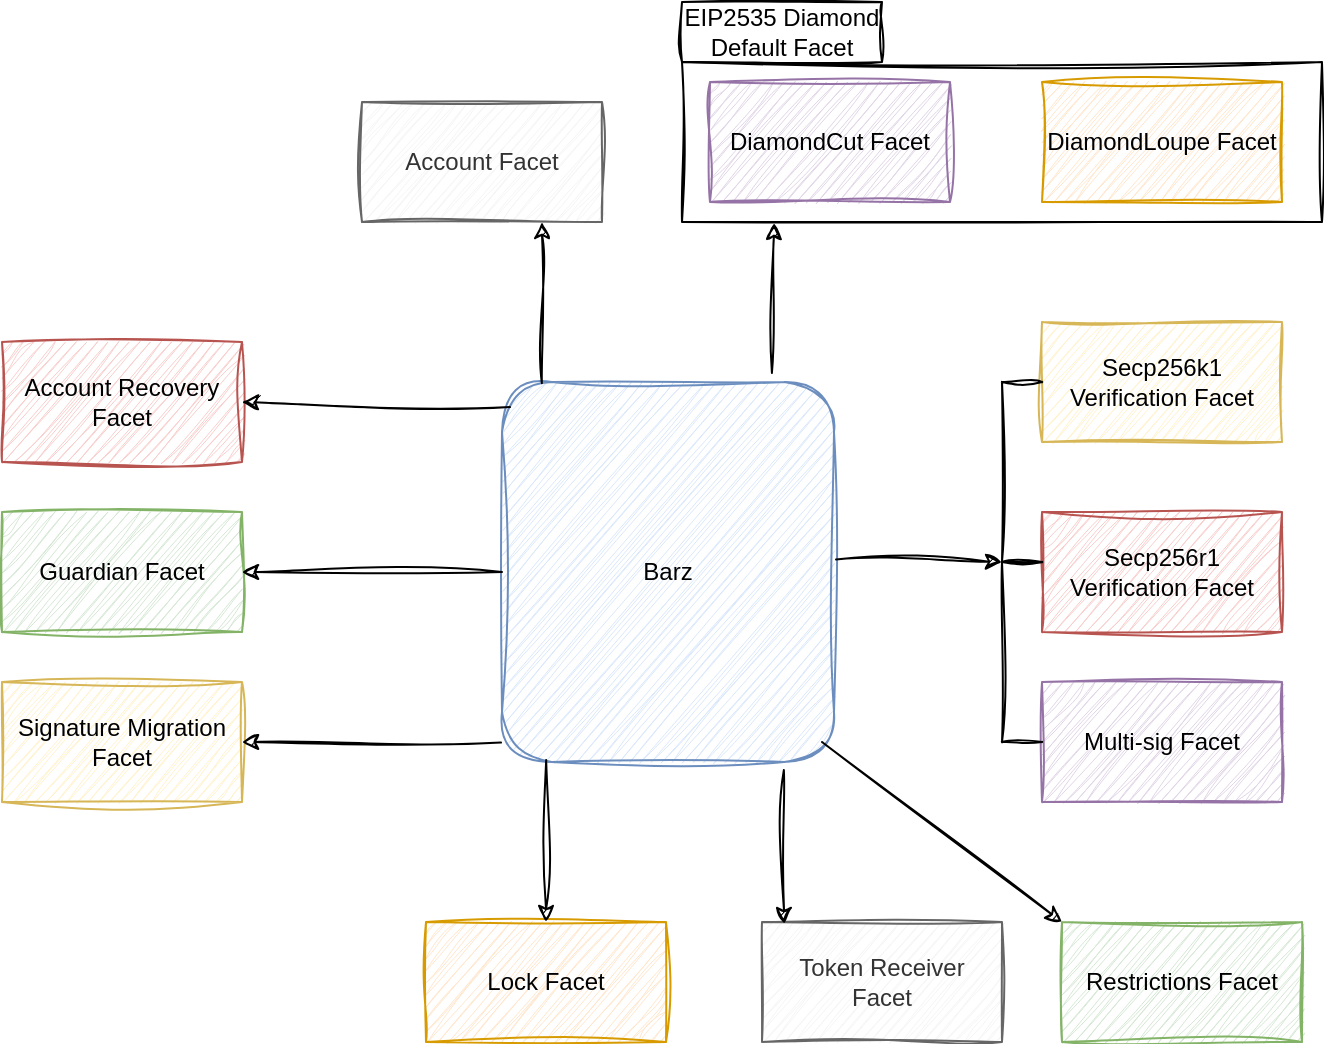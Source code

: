 <mxfile version="24.4.7" type="device">
  <diagram name="페이지-1" id="bLG_Lq5yNB275RBUmvtU">
    <mxGraphModel dx="1026" dy="585" grid="1" gridSize="10" guides="1" tooltips="1" connect="1" arrows="1" fold="1" page="1" pageScale="1" pageWidth="827" pageHeight="1169" math="0" shadow="0">
      <root>
        <mxCell id="0" />
        <mxCell id="1" parent="0" />
        <mxCell id="kvE84OxbyKu0JMZjo_75-27" value="" style="rounded=0;whiteSpace=wrap;html=1;fillColor=none;sketch=1;curveFitting=1;jiggle=2;" parent="1" vertex="1">
          <mxGeometry x="400" y="70" width="320" height="80" as="geometry" />
        </mxCell>
        <mxCell id="kvE84OxbyKu0JMZjo_75-1" value="Barz" style="rounded=1;whiteSpace=wrap;html=1;fillColor=#dae8fc;strokeColor=#6c8ebf;sketch=1;curveFitting=1;jiggle=2;" parent="1" vertex="1">
          <mxGeometry x="310" y="230" width="166" height="190" as="geometry" />
        </mxCell>
        <mxCell id="kvE84OxbyKu0JMZjo_75-2" value="Account Recovery Facet" style="rounded=0;whiteSpace=wrap;html=1;fillColor=#f8cecc;strokeColor=#b85450;sketch=1;curveFitting=1;jiggle=2;" parent="1" vertex="1">
          <mxGeometry x="60" y="210" width="120" height="60" as="geometry" />
        </mxCell>
        <mxCell id="kvE84OxbyKu0JMZjo_75-3" value="Guardian Facet" style="rounded=0;whiteSpace=wrap;html=1;fillColor=#d5e8d4;strokeColor=#82b366;sketch=1;curveFitting=1;jiggle=2;" parent="1" vertex="1">
          <mxGeometry x="60" y="295" width="120" height="60" as="geometry" />
        </mxCell>
        <mxCell id="kvE84OxbyKu0JMZjo_75-5" value="Account Facet" style="rounded=0;whiteSpace=wrap;html=1;fillColor=#f5f5f5;fontColor=#333333;strokeColor=#666666;sketch=1;curveFitting=1;jiggle=2;" parent="1" vertex="1">
          <mxGeometry x="240" y="90" width="120" height="60" as="geometry" />
        </mxCell>
        <mxCell id="kvE84OxbyKu0JMZjo_75-6" value="DiamondCut Facet" style="rounded=0;whiteSpace=wrap;html=1;fillColor=#e1d5e7;strokeColor=#9673a6;sketch=1;curveFitting=1;jiggle=2;" parent="1" vertex="1">
          <mxGeometry x="414" y="80" width="120" height="60" as="geometry" />
        </mxCell>
        <mxCell id="kvE84OxbyKu0JMZjo_75-7" value="DiamondLoupe Facet" style="rounded=0;whiteSpace=wrap;html=1;fillColor=#ffe6cc;strokeColor=#d79b00;sketch=1;curveFitting=1;jiggle=2;" parent="1" vertex="1">
          <mxGeometry x="580" y="80" width="120" height="60" as="geometry" />
        </mxCell>
        <mxCell id="kvE84OxbyKu0JMZjo_75-8" value="Secp256k1 Verification Facet" style="rounded=0;whiteSpace=wrap;html=1;fillColor=#fff2cc;strokeColor=#d6b656;sketch=1;curveFitting=1;jiggle=2;" parent="1" vertex="1">
          <mxGeometry x="580" y="200" width="120" height="60" as="geometry" />
        </mxCell>
        <mxCell id="kvE84OxbyKu0JMZjo_75-9" value="Secp256r1 Verification Facet" style="rounded=0;whiteSpace=wrap;html=1;fillColor=#f8cecc;strokeColor=#b85450;sketch=1;curveFitting=1;jiggle=2;" parent="1" vertex="1">
          <mxGeometry x="580" y="295" width="120" height="60" as="geometry" />
        </mxCell>
        <mxCell id="kvE84OxbyKu0JMZjo_75-10" value="Signature Migration Facet" style="rounded=0;whiteSpace=wrap;html=1;fillColor=#fff2cc;strokeColor=#d6b656;sketch=1;curveFitting=1;jiggle=2;" parent="1" vertex="1">
          <mxGeometry x="60" y="380" width="120" height="60" as="geometry" />
        </mxCell>
        <mxCell id="kvE84OxbyKu0JMZjo_75-11" value="Restrictions Facet" style="rounded=0;whiteSpace=wrap;html=1;fillColor=#d5e8d4;strokeColor=#82b366;sketch=1;curveFitting=1;jiggle=2;" parent="1" vertex="1">
          <mxGeometry x="590" y="500" width="120" height="60" as="geometry" />
        </mxCell>
        <mxCell id="kvE84OxbyKu0JMZjo_75-12" value="Lock Facet" style="rounded=0;whiteSpace=wrap;html=1;fillColor=#ffe6cc;strokeColor=#d79b00;sketch=1;curveFitting=1;jiggle=2;" parent="1" vertex="1">
          <mxGeometry x="272" y="500" width="120" height="60" as="geometry" />
        </mxCell>
        <mxCell id="kvE84OxbyKu0JMZjo_75-13" value="" style="endArrow=classic;html=1;rounded=0;entryX=0.5;entryY=0;entryDx=0;entryDy=0;exitX=0.133;exitY=0.995;exitDx=0;exitDy=0;exitPerimeter=0;sketch=1;curveFitting=1;jiggle=2;" parent="1" source="kvE84OxbyKu0JMZjo_75-1" target="kvE84OxbyKu0JMZjo_75-12" edge="1">
          <mxGeometry width="50" height="50" relative="1" as="geometry">
            <mxPoint x="270" y="430" as="sourcePoint" />
            <mxPoint x="320" y="380" as="targetPoint" />
          </mxGeometry>
        </mxCell>
        <mxCell id="kvE84OxbyKu0JMZjo_75-14" value="" style="endArrow=classic;html=1;rounded=0;entryX=1;entryY=0.5;entryDx=0;entryDy=0;exitX=-0.003;exitY=0.949;exitDx=0;exitDy=0;sketch=1;curveFitting=1;jiggle=2;exitPerimeter=0;" parent="1" source="kvE84OxbyKu0JMZjo_75-1" target="kvE84OxbyKu0JMZjo_75-10" edge="1">
          <mxGeometry width="50" height="50" relative="1" as="geometry">
            <mxPoint x="390" y="310" as="sourcePoint" />
            <mxPoint x="440" y="260" as="targetPoint" />
          </mxGeometry>
        </mxCell>
        <mxCell id="kvE84OxbyKu0JMZjo_75-16" value="" style="endArrow=classic;html=1;rounded=0;entryX=1;entryY=0.5;entryDx=0;entryDy=0;exitX=0;exitY=0.5;exitDx=0;exitDy=0;sketch=1;curveFitting=1;jiggle=2;" parent="1" source="kvE84OxbyKu0JMZjo_75-1" target="kvE84OxbyKu0JMZjo_75-3" edge="1">
          <mxGeometry width="50" height="50" relative="1" as="geometry">
            <mxPoint x="390" y="310" as="sourcePoint" />
            <mxPoint x="440" y="260" as="targetPoint" />
          </mxGeometry>
        </mxCell>
        <mxCell id="kvE84OxbyKu0JMZjo_75-17" value="" style="endArrow=classic;html=1;rounded=0;entryX=1;entryY=0.5;entryDx=0;entryDy=0;exitX=0.024;exitY=0.066;exitDx=0;exitDy=0;exitPerimeter=0;sketch=1;curveFitting=1;jiggle=2;" parent="1" source="kvE84OxbyKu0JMZjo_75-1" target="kvE84OxbyKu0JMZjo_75-2" edge="1">
          <mxGeometry width="50" height="50" relative="1" as="geometry">
            <mxPoint x="320" y="240" as="sourcePoint" />
            <mxPoint x="250" y="180" as="targetPoint" />
          </mxGeometry>
        </mxCell>
        <mxCell id="kvE84OxbyKu0JMZjo_75-18" value="" style="endArrow=classic;html=1;rounded=0;entryX=0.75;entryY=1;entryDx=0;entryDy=0;exitX=0.12;exitY=0.003;exitDx=0;exitDy=0;exitPerimeter=0;sketch=1;curveFitting=1;jiggle=2;" parent="1" source="kvE84OxbyKu0JMZjo_75-1" target="kvE84OxbyKu0JMZjo_75-5" edge="1">
          <mxGeometry width="50" height="50" relative="1" as="geometry">
            <mxPoint x="390" y="310" as="sourcePoint" />
            <mxPoint x="440" y="260" as="targetPoint" />
          </mxGeometry>
        </mxCell>
        <mxCell id="kvE84OxbyKu0JMZjo_75-19" value="" style="endArrow=classic;html=1;rounded=0;exitX=0.813;exitY=-0.024;exitDx=0;exitDy=0;exitPerimeter=0;entryX=0.144;entryY=1.006;entryDx=0;entryDy=0;entryPerimeter=0;sketch=1;curveFitting=1;jiggle=2;" parent="1" source="kvE84OxbyKu0JMZjo_75-1" target="kvE84OxbyKu0JMZjo_75-27" edge="1">
          <mxGeometry width="50" height="50" relative="1" as="geometry">
            <mxPoint x="390" y="310" as="sourcePoint" />
            <mxPoint x="445" y="170" as="targetPoint" />
          </mxGeometry>
        </mxCell>
        <mxCell id="kvE84OxbyKu0JMZjo_75-23" value="" style="endArrow=classic;html=1;rounded=0;entryX=0;entryY=0;entryDx=0;entryDy=0;sketch=1;curveFitting=1;jiggle=2;" parent="1" target="kvE84OxbyKu0JMZjo_75-11" edge="1">
          <mxGeometry width="50" height="50" relative="1" as="geometry">
            <mxPoint x="470" y="410" as="sourcePoint" />
            <mxPoint x="440" y="260" as="targetPoint" />
          </mxGeometry>
        </mxCell>
        <mxCell id="kvE84OxbyKu0JMZjo_75-24" value="" style="shape=partialRectangle;whiteSpace=wrap;html=1;bottom=1;right=1;left=1;top=0;fillColor=none;routingCenterX=-0.5;direction=south;strokeWidth=1;sketch=1;curveFitting=1;jiggle=2;" parent="1" vertex="1">
          <mxGeometry x="560" y="230" width="20" height="90" as="geometry" />
        </mxCell>
        <mxCell id="kvE84OxbyKu0JMZjo_75-26" value="" style="endArrow=classic;html=1;rounded=0;entryX=1;entryY=1;entryDx=0;entryDy=0;sketch=1;curveFitting=1;jiggle=2;exitX=1.006;exitY=0.467;exitDx=0;exitDy=0;exitPerimeter=0;" parent="1" source="kvE84OxbyKu0JMZjo_75-1" target="kvE84OxbyKu0JMZjo_75-24" edge="1">
          <mxGeometry width="50" height="50" relative="1" as="geometry">
            <mxPoint x="480" y="275" as="sourcePoint" />
            <mxPoint x="440" y="280" as="targetPoint" />
          </mxGeometry>
        </mxCell>
        <mxCell id="kvE84OxbyKu0JMZjo_75-28" value="EIP2535 Diamond Default Facet" style="rounded=0;whiteSpace=wrap;html=1;sketch=1;curveFitting=1;jiggle=2;" parent="1" vertex="1">
          <mxGeometry x="400" y="40" width="100" height="30" as="geometry" />
        </mxCell>
        <mxCell id="EsV7WlZ2WiJ2Tb6Rk1dC-3" value="Token Receiver&lt;br&gt;Facet" style="rounded=0;whiteSpace=wrap;html=1;fillColor=#f5f5f5;fontColor=#333333;strokeColor=#666666;sketch=1;curveFitting=1;jiggle=2;" parent="1" vertex="1">
          <mxGeometry x="440" y="500" width="120" height="60" as="geometry" />
        </mxCell>
        <mxCell id="EsV7WlZ2WiJ2Tb6Rk1dC-4" value="" style="endArrow=classic;html=1;rounded=0;exitX=0.849;exitY=1.021;exitDx=0;exitDy=0;exitPerimeter=0;entryX=0.092;entryY=0.017;entryDx=0;entryDy=0;entryPerimeter=0;sketch=1;curveFitting=1;jiggle=2;" parent="1" source="kvE84OxbyKu0JMZjo_75-1" target="EsV7WlZ2WiJ2Tb6Rk1dC-3" edge="1">
          <mxGeometry width="50" height="50" relative="1" as="geometry">
            <mxPoint x="390" y="330" as="sourcePoint" />
            <mxPoint x="440" y="280" as="targetPoint" />
          </mxGeometry>
        </mxCell>
        <mxCell id="VeAWH84Wt59MJDh3ktGq-2" value="Multi-sig Facet" style="rounded=0;whiteSpace=wrap;html=1;fillColor=#e1d5e7;strokeColor=#9673a6;sketch=1;curveFitting=1;jiggle=2;" parent="1" vertex="1">
          <mxGeometry x="580" y="380" width="120" height="60" as="geometry" />
        </mxCell>
        <mxCell id="VeAWH84Wt59MJDh3ktGq-3" value="" style="shape=partialRectangle;whiteSpace=wrap;html=1;bottom=1;right=1;left=1;top=0;fillColor=none;routingCenterX=-0.5;direction=south;strokeWidth=1;sketch=1;curveFitting=1;jiggle=2;" parent="1" vertex="1">
          <mxGeometry x="560" y="320" width="20" height="90" as="geometry" />
        </mxCell>
      </root>
    </mxGraphModel>
  </diagram>
</mxfile>
